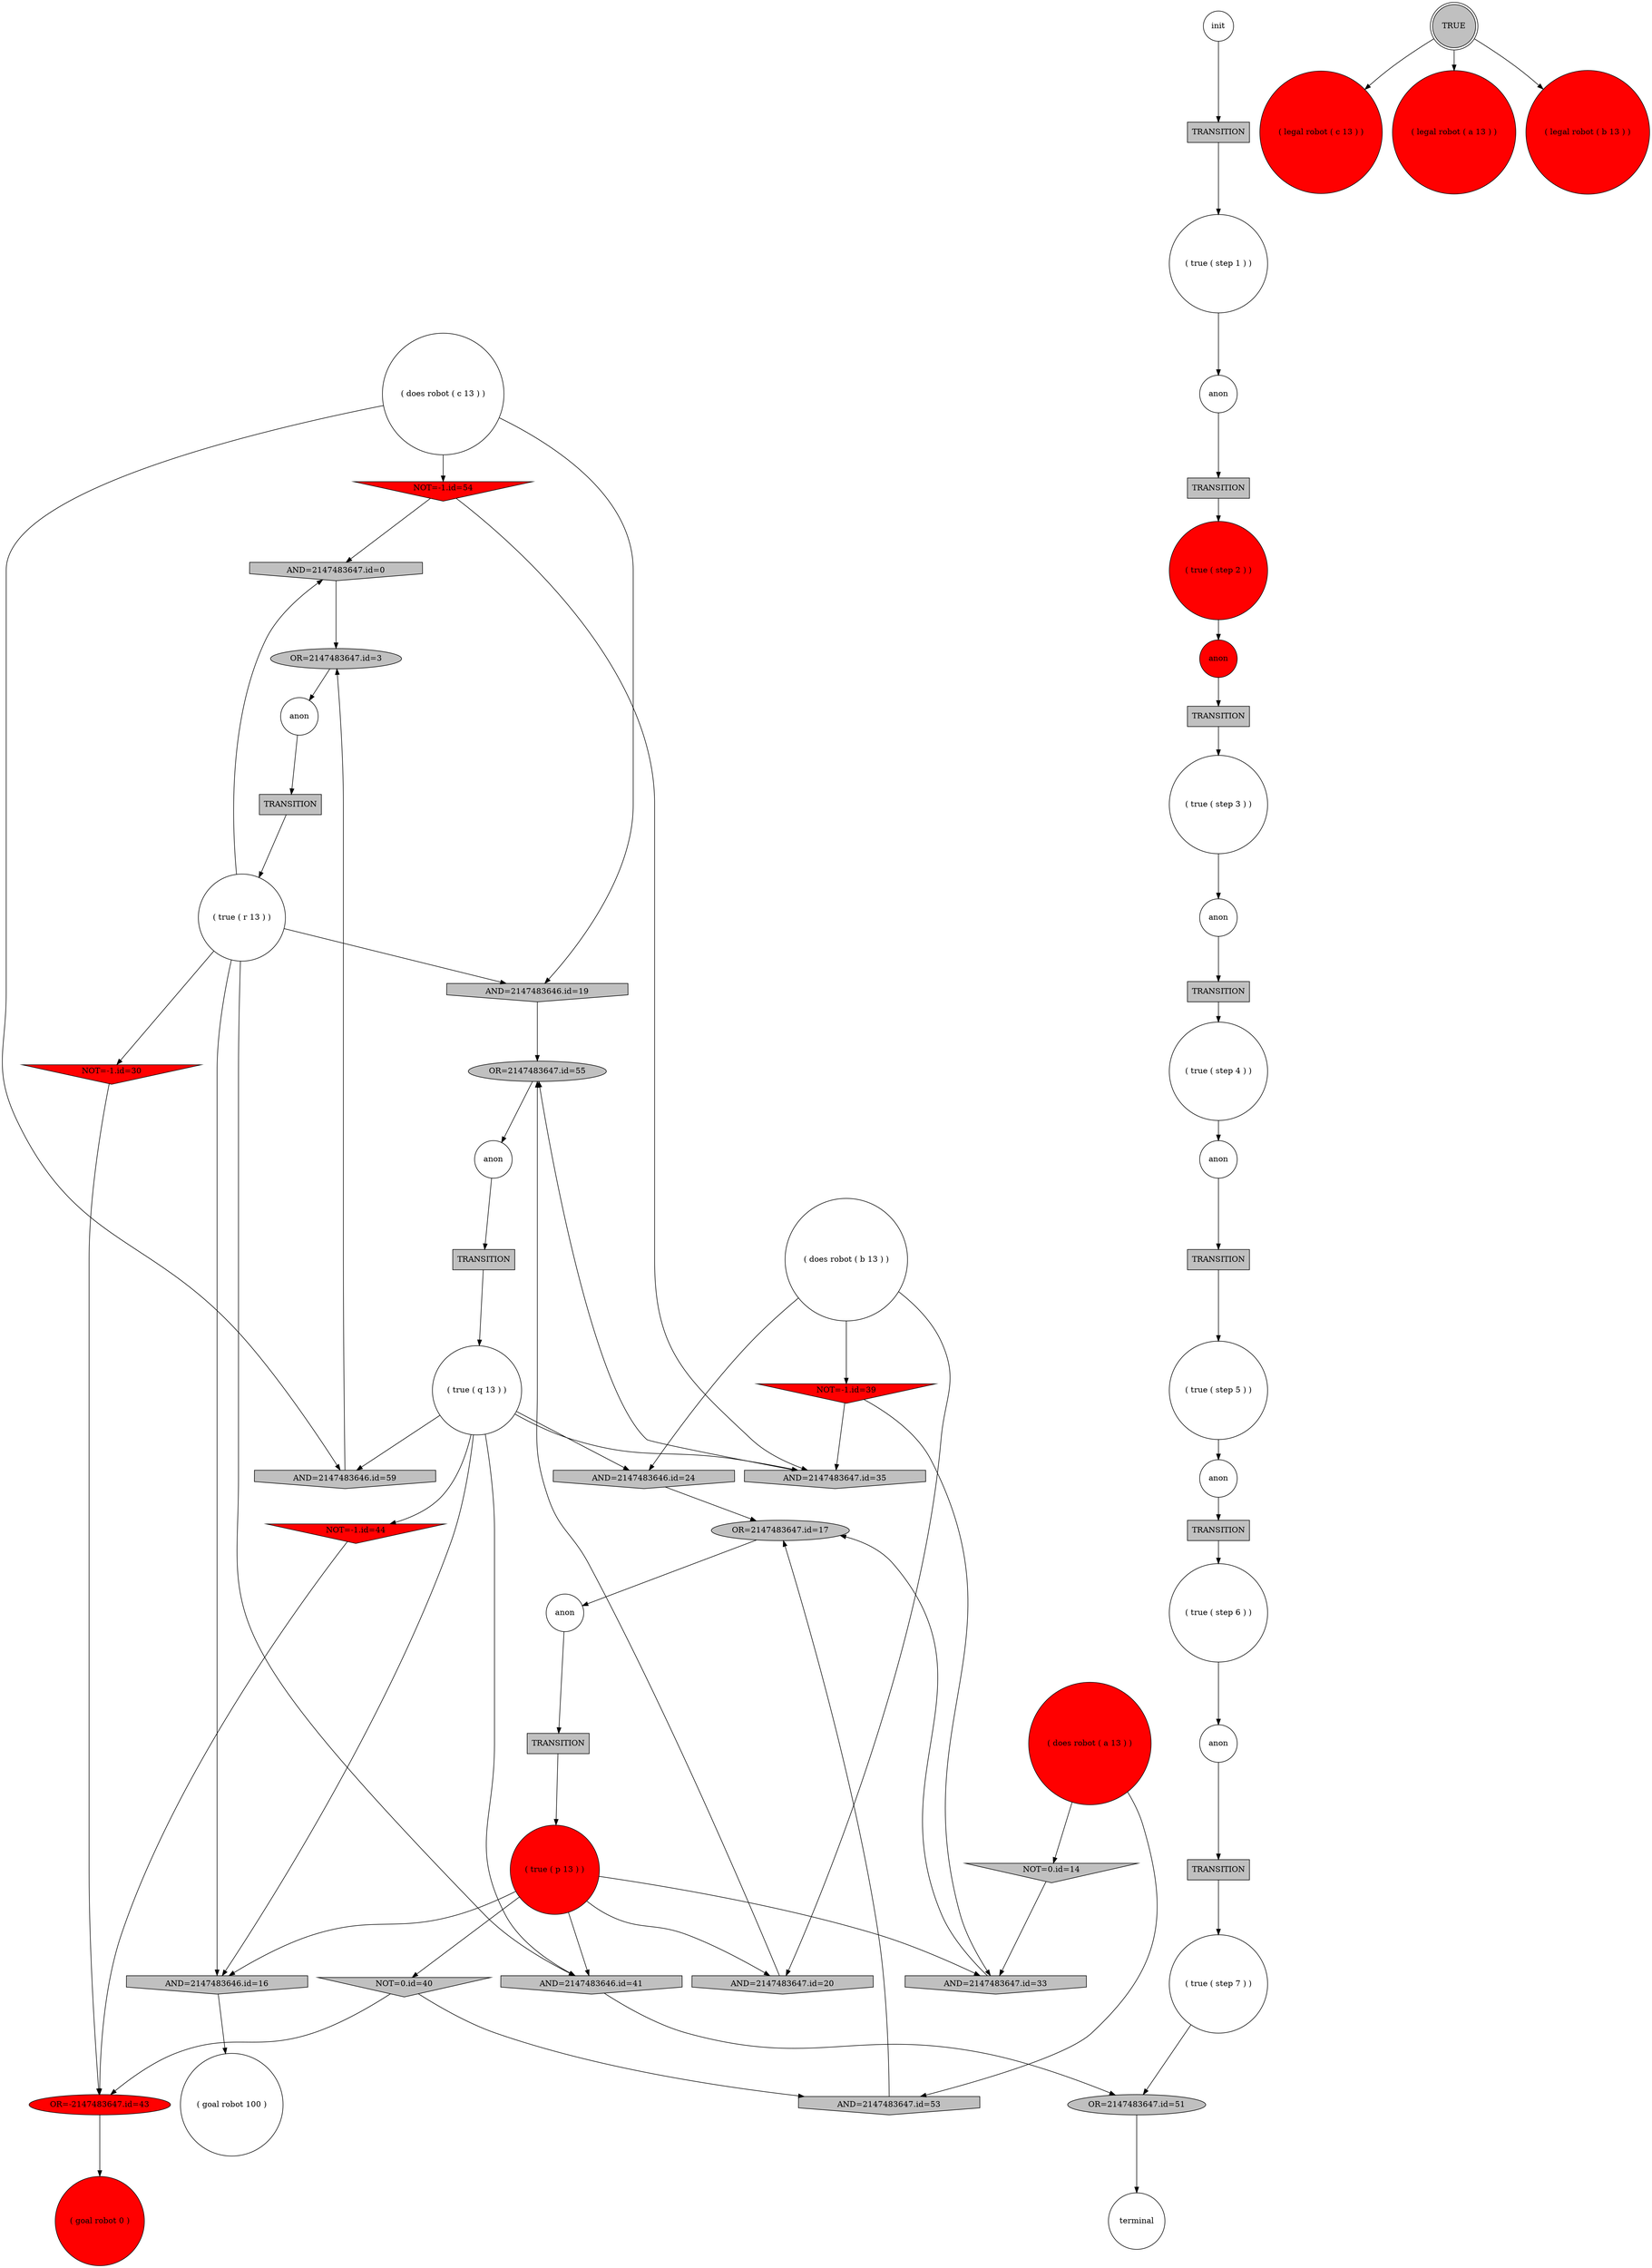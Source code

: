 digraph propNet
{
	"@5cca3cef"[shape=invhouse, style= filled, fillcolor=grey, label="AND=2147483647.id=0"]; "@5cca3cef"->"@3dfa333"; 
	"@3bebbbd5"[shape=circle, style= filled, fillcolor=white, label="( true ( step 5 ) )"]; "@3bebbbd5"->"@3dae7baa"; 
	"@2da0c579"[shape=box, style= filled, fillcolor=grey, label="TRANSITION"]; "@2da0c579"->"@2479f269"; 
	"@3dfa333"[shape=ellipse, style= filled, fillcolor=grey, label="OR=2147483647.id=3"]; "@3dfa333"->"@3eaa7c9f"; 
	"@3143a1b"[shape=box, style= filled, fillcolor=grey, label="TRANSITION"]; "@3143a1b"->"@20429fef"; 
	"@20688176"[shape=circle, style= filled, fillcolor=white, label="( does robot ( b 13 ) )"]; "@20688176"->"@59916b61"; "@20688176"->"@2b1a67f3"; "@20688176"->"@6306c1ac"; 
	"@4456b510"[shape=circle, style= filled, fillcolor=red, label="anon"]; "@4456b510"->"@15ae8ea6"; 
	"@c86e5fd"[shape=circle, style= filled, fillcolor=white, label="init"]; "@c86e5fd"->"@1d3bc3aa"; 
	"@3c6c5de7"[shape=circle, style= filled, fillcolor=white, label="( does robot ( c 13 ) )"]; "@3c6c5de7"->"@f5bc5f2"; "@3c6c5de7"->"@18f7660c"; "@3c6c5de7"->"@7103cebe"; 
	"@34f82d67"[shape=circle, style= filled, fillcolor=white, label="( true ( step 7 ) )"]; "@34f82d67"->"@50028ea9"; 
	"@591e78d7"[shape=circle, style= filled, fillcolor=red, label="( goal robot 0 )"]; 
	"@764a2790"[shape=box, style= filled, fillcolor=grey, label="TRANSITION"]; "@764a2790"->"@1e6579d4"; 
	"@74f356f3"[shape=circle, style= filled, fillcolor=white, label="anon"]; "@74f356f3"->"@75f6a76a"; 
	"@7a93489f"[shape=circle, style= filled, fillcolor=white, label="( true ( step 6 ) )"]; "@7a93489f"->"@7e96288b"; 
	"@4b119134"[shape=invtriangle, style= filled, fillcolor=grey, label="NOT=0.id=14"]; "@4b119134"->"@3e50f20f"; 
	"@3eaa7c9f"[shape=circle, style= filled, fillcolor=white, label="anon"]; "@3eaa7c9f"->"@6e78c98a"; 
	"@75ef57ae"[shape=invhouse, style= filled, fillcolor=grey, label="AND=2147483646.id=16"]; "@75ef57ae"->"@26214a6e"; 
	"@4fa0ddc4"[shape=ellipse, style= filled, fillcolor=grey, label="OR=2147483647.id=17"]; "@4fa0ddc4"->"@12d45962"; 
	"@75f6a76a"[shape=box, style= filled, fillcolor=grey, label="TRANSITION"]; "@75f6a76a"->"@55534145"; 
	"@f5bc5f2"[shape=invhouse, style= filled, fillcolor=grey, label="AND=2147483646.id=19"]; "@f5bc5f2"->"@33bbdc7"; 
	"@6306c1ac"[shape=invhouse, style= filled, fillcolor=grey, label="AND=2147483647.id=20"]; "@6306c1ac"->"@33bbdc7"; 
	"@3568afb3"[shape=circle, style= filled, fillcolor=red, label="( legal robot ( c 13 ) )"]; 
	"@10379ad0"[shape=circle, style= filled, fillcolor=white, label="anon"]; "@10379ad0"->"@2da0c579"; 
	"@3aa0204b"[shape=circle, style= filled, fillcolor=white, label="anon"]; "@3aa0204b"->"@764a2790"; 
	"@59916b61"[shape=invhouse, style= filled, fillcolor=grey, label="AND=2147483646.id=24"]; "@59916b61"->"@4fa0ddc4"; 
	"@15ae8ea6"[shape=box, style= filled, fillcolor=grey, label="TRANSITION"]; "@15ae8ea6"->"@5ae18557"; 
	"@31fe62c3"[shape=circle, style= filled, fillcolor=red, label="( legal robot ( a 13 ) )"]; 
	"@1096d332"[shape=circle, style= filled, fillcolor=white, label="( true ( r 13 ) )"]; "@1096d332"->"@75ef57ae"; "@1096d332"->"@5cca3cef"; "@1096d332"->"@f5bc5f2"; "@1096d332"->"@65cb20b7"; "@1096d332"->"@42bff161"; 
	"@12d45962"[shape=circle, style= filled, fillcolor=white, label="anon"]; "@12d45962"->"@3143a1b"; 
	"@347d7fa3"[shape=box, style= filled, fillcolor=grey, label="TRANSITION"]; "@347d7fa3"->"@7a93489f"; 
	"@42bff161"[shape=invtriangle, style= filled, fillcolor=red, label="NOT=-1.id=30"]; "@42bff161"->"@6417b9cd"; 
	"@55534145"[shape=circle, style= filled, fillcolor=red, label="( true ( step 2 ) )"]; "@55534145"->"@4456b510"; 
	"@26214a6e"[shape=circle, style= filled, fillcolor=white, label="( goal robot 100 )"]; 
	"@3e50f20f"[shape=invhouse, style= filled, fillcolor=grey, label="AND=2147483647.id=33"]; "@3e50f20f"->"@4fa0ddc4"; 
	"@6f3fdb42"[shape=circle, style= filled, fillcolor=white, label="anon"]; "@6f3fdb42"->"@6ef12b54"; 
	"@31520ddc"[shape=invhouse, style= filled, fillcolor=grey, label="AND=2147483647.id=35"]; "@31520ddc"->"@33bbdc7"; 
	"@2289761c"[shape=circle, style= filled, fillcolor=red, label="( does robot ( a 13 ) )"]; "@2289761c"->"@27efb93a"; "@2289761c"->"@4b119134"; 
	"@4cb2582d"[shape=doublecircle, style= filled, fillcolor=grey, label="TRUE"]; "@4cb2582d"->"@358e5925"; "@4cb2582d"->"@31fe62c3"; "@4cb2582d"->"@3568afb3"; 
	"@358e5925"[shape=circle, style= filled, fillcolor=red, label="( legal robot ( b 13 ) )"]; 
	"@2b1a67f3"[shape=invtriangle, style= filled, fillcolor=red, label="NOT=-1.id=39"]; "@2b1a67f3"->"@31520ddc"; "@2b1a67f3"->"@3e50f20f"; 
	"@44b44989"[shape=invtriangle, style= filled, fillcolor=grey, label="NOT=0.id=40"]; "@44b44989"->"@27efb93a"; "@44b44989"->"@6417b9cd"; 
	"@65cb20b7"[shape=invhouse, style= filled, fillcolor=grey, label="AND=2147483646.id=41"]; "@65cb20b7"->"@50028ea9"; 
	"@6ef12b54"[shape=box, style= filled, fillcolor=grey, label="TRANSITION"]; "@6ef12b54"->"@3bebbbd5"; 
	"@6417b9cd"[shape=ellipse, style= filled, fillcolor=red, label="OR=-2147483647.id=43"]; "@6417b9cd"->"@591e78d7"; 
	"@404f75b8"[shape=invtriangle, style= filled, fillcolor=red, label="NOT=-1.id=44"]; "@404f75b8"->"@6417b9cd"; 
	"@5643c3bd"[shape=box, style= filled, fillcolor=grey, label="TRANSITION"]; "@5643c3bd"->"@34f82d67"; 
	"@3dae7baa"[shape=circle, style= filled, fillcolor=white, label="anon"]; "@3dae7baa"->"@347d7fa3"; 
	"@2479f269"[shape=circle, style= filled, fillcolor=white, label="( true ( step 4 ) )"]; "@2479f269"->"@6f3fdb42"; 
	"@7e96288b"[shape=circle, style= filled, fillcolor=white, label="anon"]; "@7e96288b"->"@5643c3bd"; 
	"@1f9c29e1"[shape=circle, style= filled, fillcolor=white, label="terminal"]; 
	"@1d3bc3aa"[shape=box, style= filled, fillcolor=grey, label="TRANSITION"]; "@1d3bc3aa"->"@744c7a82"; 
	"@50028ea9"[shape=ellipse, style= filled, fillcolor=grey, label="OR=2147483647.id=51"]; "@50028ea9"->"@1f9c29e1"; 
	"@744c7a82"[shape=circle, style= filled, fillcolor=white, label="( true ( step 1 ) )"]; "@744c7a82"->"@74f356f3"; 
	"@27efb93a"[shape=invhouse, style= filled, fillcolor=grey, label="AND=2147483647.id=53"]; "@27efb93a"->"@4fa0ddc4"; 
	"@18f7660c"[shape=invtriangle, style= filled, fillcolor=red, label="NOT=-1.id=54"]; "@18f7660c"->"@5cca3cef"; "@18f7660c"->"@31520ddc"; 
	"@33bbdc7"[shape=ellipse, style= filled, fillcolor=grey, label="OR=2147483647.id=55"]; "@33bbdc7"->"@3aa0204b"; 
	"@20429fef"[shape=circle, style= filled, fillcolor=red, label="( true ( p 13 ) )"]; "@20429fef"->"@75ef57ae"; "@20429fef"->"@6306c1ac"; "@20429fef"->"@65cb20b7"; "@20429fef"->"@44b44989"; "@20429fef"->"@3e50f20f"; 
	"@1e6579d4"[shape=circle, style= filled, fillcolor=white, label="( true ( q 13 ) )"]; "@1e6579d4"->"@59916b61"; "@1e6579d4"->"@75ef57ae"; "@1e6579d4"->"@404f75b8"; "@1e6579d4"->"@65cb20b7"; "@1e6579d4"->"@7103cebe"; "@1e6579d4"->"@31520ddc"; 
	"@5ae18557"[shape=circle, style= filled, fillcolor=white, label="( true ( step 3 ) )"]; "@5ae18557"->"@10379ad0"; 
	"@7103cebe"[shape=invhouse, style= filled, fillcolor=grey, label="AND=2147483646.id=59"]; "@7103cebe"->"@3dfa333"; 
	"@6e78c98a"[shape=box, style= filled, fillcolor=grey, label="TRANSITION"]; "@6e78c98a"->"@1096d332"; 
}